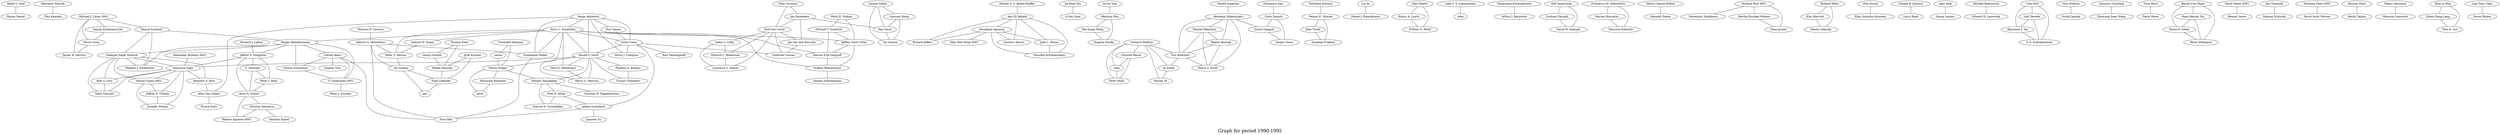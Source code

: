 /*****
Graph for period 1990-1995
*****/

graph G {
  graph [splines=true overlap=false]
  node  [shape=ellipse, width=0.3, height=0.3]
  0 [label="Walid G. Aref"];
  1 [label="Hanan Samet"];
  2 [label="Slawomir Pilarski"];
  3 [label="Tiko Kameda"];
  4 [label="Michael J. Carey 0001"];
  5 [label="Sanjay Krishnamurthi"];
  6 [label="Miron Livny"];
  7 [label="Jayant R. Haritsa"];
  8 [label="Hamid Pirahesh"];
  9 [label="Khaled A. S. Abdel-Ghaffar"];
  10 [label="Amr El Abbadi"];
  11 [label="Divyakant Agrawal"];
  12 [label="Mariano P. Consens"];
  13 [label="Alberto O. Mendelzon"];
  14 [label="Jia-Huai You"];
  15 [label="Li-Yan Yuan"];
  16 [label="Serge Abiteboul"];
  17 [label="Paris C. Kanellakis"];
  18 [label="Emmanuel Waller"];
  19 [label="Eric Simon"];
  20 [label="Victor Vianu"];
  21 [label="Gabriel M. Kuper"];
  22 [label="Peter Z. Revesz"];
  23 [label="Moshe Y. Vardi"];
  24 [label="Raghu Ramakrishnan"];
  25 [label="Froduald Kabanza"];
  26 [label="venne"];
  27 [label="Pierre Wolper"];
  28 [label="Mihalis Yannakakis"];
  29 [label="Va-On Tam"];
  30 [label="Meichun Hsu"];
  31 [label="Gerhard Weikum"];
  32 [label="Christof Hasse"];
  33 [label="ssler"];
  34 [label="Peter Muth"];
  35 [label="Marc Gyssens"];
  36 [label="Jan Paredaens"];
  37 [label="Dirk Van Gucht"];
  38 [label="Domenico Sacc"];
  39 [label="Carlo Zaniolo"];
  40 [label="Theodore Johnson"];
  41 [label="Dennis E. Shasha"];
  42 [label="Phokion G. Kolaitis"];
  43 [label="Lin Yu"];
  44 [label="Daniel J. Rosenkrantz"];
  45 [label="Richard J. Lipton"];
  46 [label="Jeffrey F. Naughton"];
  47 [label="Inderpal Singh Mumick"];
  48 [label="Sheldon J. Finkelstein"];
  49 [label="Nandit Soparkar"];
  50 [label="Abraham Silberschatz"];
  51 [label="Alan Fekete"];
  52 [label="Nancy A. Lynch"];
  53 [label="William E. Weihl"];
  54 [label="Alexander Brodsky 0001"];
  55 [label="Yehoshua Sagiv"];
  56 [label="Kenneth A. Ross"];
  57 [label="Allen Van Gelder"];
  58 [label="Kirack Sohn"];
  59 [label="Foto N. Afrati"];
  60 [label="Stavros S. Cosmadakis"];
  61 [label="phane Grumbach"];
  62 [label="Laks V. S. Lakshmanan"];
  63 [label="ndez"];
  64 [label="Catriel Beeri"];
  65 [label="Tova Milo"];
  66 [label="Shalom Tsur"];
  67 [label="Narayanan Krishnakumar"];
  68 [label="Arthur J. Bernstein"];
  69 [label="Gerd G. Hillebrand"];
  70 [label="Harry G. Mairson"];
  71 [label="Neil Immerman"];
  72 [label="Sushant Patnaik"];
  73 [label="David W. Stemple"];
  74 [label="Jan Van den Bussche"];
  75 [label="Sumit Ganguly"];
  76 [label="Sergio Greco"];
  77 [label="Francesco M. Malvestuto"];
  78 [label="Marina Moscarini"];
  79 [label="Maurizio Rafanelli"];
  80 [label="S. Seshadri"];
  81 [label="Hector Garcia-Molina"];
  82 [label="Kenneth Salem"];
  83 [label="Richard Hull 0001"];
  84 [label="Masatoshi Yoshikawa"];
  85 [label="Wei-hsing Wang"];
  86 [label="Eugene Pinsky"];
  87 [label="Richard Helm"];
  88 [label="Kim Marriott"];
  89 [label="Martin Odersky"];
  90 [label="Otto Nurmi"];
  91 [label="Eljas Soisalon-Soininen"];
  92 [label="Donald B. Johnson"];
  93 [label="Larry Raab"];
  94 [label="Marianne Baudinet"];
  95 [label="zette"];
  96 [label="rgen Seib"];
  97 [label="Georg Lausen"];
  98 [label="Divesh Srivastava"];
  99 [label="S. Sudarshan 0001"];
  100 [label="Michael Rabinovich"];
  101 [label="Edward D. Lazowska"];
  102 [label="Kevin J. Compton"];
  103 [label="Sharad Mehrotra"];
  104 [label="Rajeev Rastogi"];
  105 [label="Yuri Breitbart"];
  106 [label="Henry F. Korth"];
  107 [label="Thomas Eiter"];
  108 [label="Georg Gottlob"];
  109 [label="Alon Y. Levy"];
  110 [label="Colin Bell"];
  111 [label="Anil Nerode"];
  112 [label="Raymond T. Ng"];
  113 [label="V. S. Subrahmanian"];
  114 [label="Richard Jeffers"];
  115 [label="Man Hon Wong 0001"];
  116 [label="Ouri Wolfson"];
  117 [label="Sushil Jajodia"];
  118 [label="Ashish Gupta 0001"];
  119 [label="Seymour Ginsburg"];
  120 [label="Xiaoyang Sean Wang"];
  121 [label="sta Grahne"];
  122 [label="Christos H. Papadimitriou"];
  123 [label="Surajit Chaudhuri"];
  124 [label="John Turek"];
  125 [label="Sundeep Prakash"];
  126 [label="Tirza Hirst"];
  127 [label="David Harel"];
  128 [label="Peter J. Haas"];
  129 [label="Arun N. Swami"];
  130 [label="Bernd-Uwe Pagel"];
  131 [label="Hans-Werner Six"];
  132 [label="Heinrich Toben"];
  133 [label="Peter Widmayer"];
  134 [label="Leonid Libkin"];
  135 [label="Limsoon Wong"];
  136 [label="David Maier 0001"];
  137 [label="Bennet Vance"];
  138 [label="rg Schek"];
  139 [label="Jan Chomicki"];
  140 [label="Damian Niwinski"];
  141 [label="Haiyan Ye"];
  142 [label="Mark H. Nodine"];
  143 [label="Michael T. Goodrich"];
  144 [label="Jeffrey Scott Vitter"];
  145 [label="Darren Erik Vengroff"];
  146 [label="Sridhar Ramaswamy"];
  147 [label="Weidong Chen 0005"];
  148 [label="David Scott Warren"];
  149 [label="Gottfried Vossen"];
  150 [label="Karl Denninghoff"];
  151 [label="Oded Shmueli"];
  152 [label="Martha Escobar-Molano"];
  153 [label="Dean Jacobs"];
  154 [label="Christos Faloutsos"];
  155 [label="Ibrahim Kamel"];
  156 [label="Rakesh Agrawal 0001"];
  157 [label="Peter J. Stuckey"];
  158 [label="Jianwen Su"];
  159 [label="Jyrki Kivinen"];
  160 [label="Heikki Mannila"];
  161 [label="Esko Ukkonen"];
  162 [label="Dan Suciu"];
  163 [label="Val Tannen"];
  164 [label="Atsushi Ohori"];
  165 [label="Keishi Tajima"];
  166 [label="nen"];
  167 [label="Latha S. Colby"];
  168 [label="Edward L. Robertson"];
  169 [label="Lawrence V. Saxton"];
  170 [label="Gustavo Alonso"];
  171 [label="John L. Bruno"];
  172 [label="Vasudha Krishnaswamy"];
  173 [label="Diego Calvanese"];
  174 [label="Maurizio Lenzerini"];
  175 [label="Jeffrey D. Ullman"];
  176 [label="Jennifer Widom"];
  177 [label="Sairam Subramanian"];
  178 [label="Kien A. Hua"];
  179 [label="Sheau-Dong Lang"];
  180 [label="Wen K. Lee"];
  181 [label="Ling Tony Chen"];
  182 [label="Doron Rotem"];
  0 -- 1;
  2 -- 3;
  4 -- 5;
  4 -- 6;
  4 -- 7;
  4 -- 8;
  5 -- 6;
  6 -- 7;
  8 -- 24;
  8 -- 47;
  8 -- 48;
  9 -- 10;
  10 -- 11;
  10 -- 114;
  10 -- 170;
  10 -- 171;
  10 -- 172;
  11 -- 114;
  11 -- 115;
  11 -- 170;
  11 -- 171;
  11 -- 172;
  12 -- 13;
  13 -- 18;
  13 -- 22;
  13 -- 65;
  13 -- 121;
  14 -- 15;
  16 -- 17;
  16 -- 18;
  16 -- 19;
  16 -- 20;
  16 -- 23;
  16 -- 57;
  16 -- 102;
  17 -- 18;
  17 -- 20;
  17 -- 21;
  17 -- 22;
  17 -- 23;
  17 -- 24;
  17 -- 69;
  17 -- 70;
  17 -- 144;
  17 -- 145;
  17 -- 146;
  18 -- 65;
  19 -- 20;
  20 -- 23;
  20 -- 61;
  20 -- 102;
  20 -- 149;
  20 -- 150;
  21 -- 22;
  22 -- 121;
  23 -- 27;
  23 -- 28;
  23 -- 42;
  23 -- 55;
  23 -- 69;
  23 -- 70;
  23 -- 123;
  24 -- 46;
  24 -- 47;
  24 -- 48;
  24 -- 64;
  24 -- 98;
  24 -- 99;
  25 -- 26;
  25 -- 27;
  26 -- 27;
  27 -- 28;
  27 -- 94;
  27 -- 95;
  28 -- 59;
  28 -- 60;
  28 -- 122;
  29 -- 30;
  30 -- 85;
  30 -- 86;
  31 -- 32;
  31 -- 33;
  31 -- 34;
  31 -- 105;
  31 -- 138;
  31 -- 141;
  32 -- 33;
  32 -- 34;
  33 -- 34;
  35 -- 36;
  35 -- 37;
  36 -- 37;
  36 -- 74;
  36 -- 162;
  37 -- 74;
  37 -- 149;
  37 -- 167;
  37 -- 168;
  37 -- 169;
  38 -- 39;
  39 -- 75;
  39 -- 76;
  40 -- 41;
  41 -- 124;
  41 -- 125;
  42 -- 123;
  43 -- 44;
  45 -- 46;
  46 -- 55;
  46 -- 80;
  46 -- 128;
  46 -- 129;
  47 -- 48;
  47 -- 55;
  47 -- 56;
  47 -- 109;
  47 -- 118;
  47 -- 151;
  49 -- 50;
  50 -- 75;
  50 -- 103;
  50 -- 104;
  50 -- 105;
  50 -- 106;
  51 -- 52;
  51 -- 53;
  52 -- 53;
  54 -- 55;
  55 -- 56;
  55 -- 109;
  55 -- 118;
  55 -- 151;
  55 -- 175;
  55 -- 176;
  56 -- 57;
  57 -- 58;
  59 -- 60;
  59 -- 61;
  61 -- 65;
  61 -- 158;
  62 -- 63;
  64 -- 65;
  64 -- 66;
  64 -- 98;
  64 -- 99;
  67 -- 68;
  69 -- 70;
  71 -- 72;
  71 -- 73;
  72 -- 73;
  74 -- 149;
  75 -- 76;
  77 -- 78;
  77 -- 79;
  78 -- 79;
  80 -- 128;
  80 -- 129;
  81 -- 82;
  83 -- 84;
  83 -- 152;
  83 -- 153;
  85 -- 86;
  87 -- 88;
  87 -- 89;
  88 -- 89;
  90 -- 91;
  92 -- 93;
  94 -- 95;
  96 -- 97;
  98 -- 99;
  99 -- 157;
  100 -- 101;
  103 -- 104;
  103 -- 105;
  103 -- 106;
  104 -- 105;
  104 -- 106;
  105 -- 106;
  105 -- 138;
  107 -- 108;
  107 -- 160;
  108 -- 160;
  109 -- 151;
  110 -- 111;
  110 -- 112;
  110 -- 113;
  111 -- 112;
  111 -- 113;
  112 -- 113;
  116 -- 117;
  118 -- 175;
  118 -- 176;
  119 -- 120;
  121 -- 161;
  121 -- 166;
  124 -- 125;
  126 -- 127;
  128 -- 129;
  129 -- 154;
  129 -- 156;
  130 -- 131;
  130 -- 132;
  130 -- 133;
  131 -- 132;
  131 -- 133;
  132 -- 133;
  134 -- 135;
  134 -- 162;
  134 -- 163;
  135 -- 162;
  135 -- 163;
  136 -- 137;
  138 -- 141;
  139 -- 140;
  142 -- 143;
  142 -- 144;
  143 -- 144;
  143 -- 145;
  144 -- 145;
  144 -- 146;
  145 -- 146;
  146 -- 177;
  147 -- 148;
  152 -- 153;
  154 -- 155;
  154 -- 156;
  159 -- 160;
  159 -- 161;
  160 -- 161;
  161 -- 166;
  162 -- 163;
  164 -- 165;
  167 -- 168;
  167 -- 169;
  168 -- 169;
  171 -- 172;
  173 -- 174;
  175 -- 176;
  178 -- 179;
  178 -- 180;
  179 -- 180;
  181 -- 182;
  label = "\nGraph for period 1990-1995\n";  fontsize=24;
}
